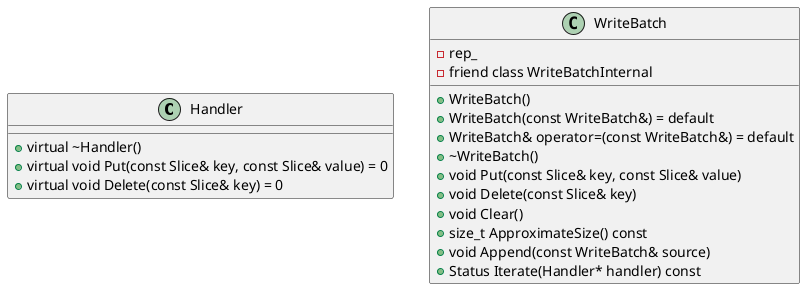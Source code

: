 @startuml

class Handler {
    + virtual ~Handler()
    + virtual void Put(const Slice& key, const Slice& value) = 0
    + virtual void Delete(const Slice& key) = 0
}

class WriteBatch {
    - rep_
    - friend class WriteBatchInternal 
    + WriteBatch()
    + WriteBatch(const WriteBatch&) = default
    + WriteBatch& operator=(const WriteBatch&) = default
    + ~WriteBatch()
    + void Put(const Slice& key, const Slice& value)
    + void Delete(const Slice& key)
    + void Clear()
    + size_t ApproximateSize() const
    + void Append(const WriteBatch& source)
    + Status Iterate(Handler* handler) const
}

@enduml